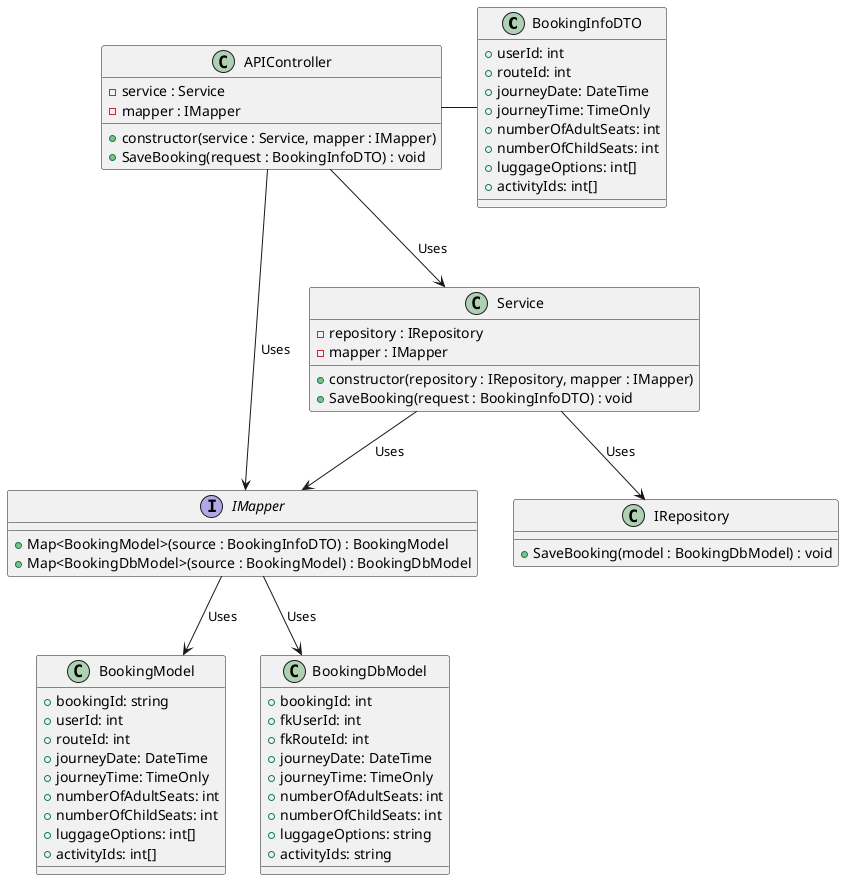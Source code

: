 @startuml

class BookingInfoDTO {
    + userId: int
    + routeId: int
    + journeyDate: DateTime
    + journeyTime: TimeOnly
    + numberOfAdultSeats: int
    + numberOfChildSeats: int
    + luggageOptions: int[]
    + activityIds: int[]
}

class BookingModel {
    + bookingId: string
    + userId: int
    + routeId: int
    + journeyDate: DateTime
    + journeyTime: TimeOnly
    + numberOfAdultSeats: int
    + numberOfChildSeats: int
    + luggageOptions: int[]
    + activityIds: int[]
}

class BookingDbModel {
    + bookingId: int
    + fkUserId: int
    + fkRouteId: int
    + journeyDate: DateTime
    + journeyTime: TimeOnly
    + numberOfAdultSeats: int
    + numberOfChildSeats: int
    + luggageOptions: string
    + activityIds: string
}

interface IMapper {
    + Map<BookingModel>(source : BookingInfoDTO) : BookingModel
    + Map<BookingDbModel>(source : BookingModel) : BookingDbModel
}

class IRepository {
    + SaveBooking(model : BookingDbModel) : void
}

class Service {
    -repository : IRepository
    -mapper : IMapper
    + constructor(repository : IRepository, mapper : IMapper)
    + SaveBooking(request : BookingInfoDTO) : void
}

class APIController {
    -service : Service
    -mapper : IMapper
    + constructor(service : Service, mapper : IMapper)
    + SaveBooking(request : BookingInfoDTO) : void
}

APIController - BookingInfoDTO
APIController --> Service : Uses
APIController --> IMapper : Uses
Service --> IRepository : Uses
Service --> IMapper : Uses
IMapper --> BookingModel : Uses
IMapper --> BookingDbModel : Uses

@enduml